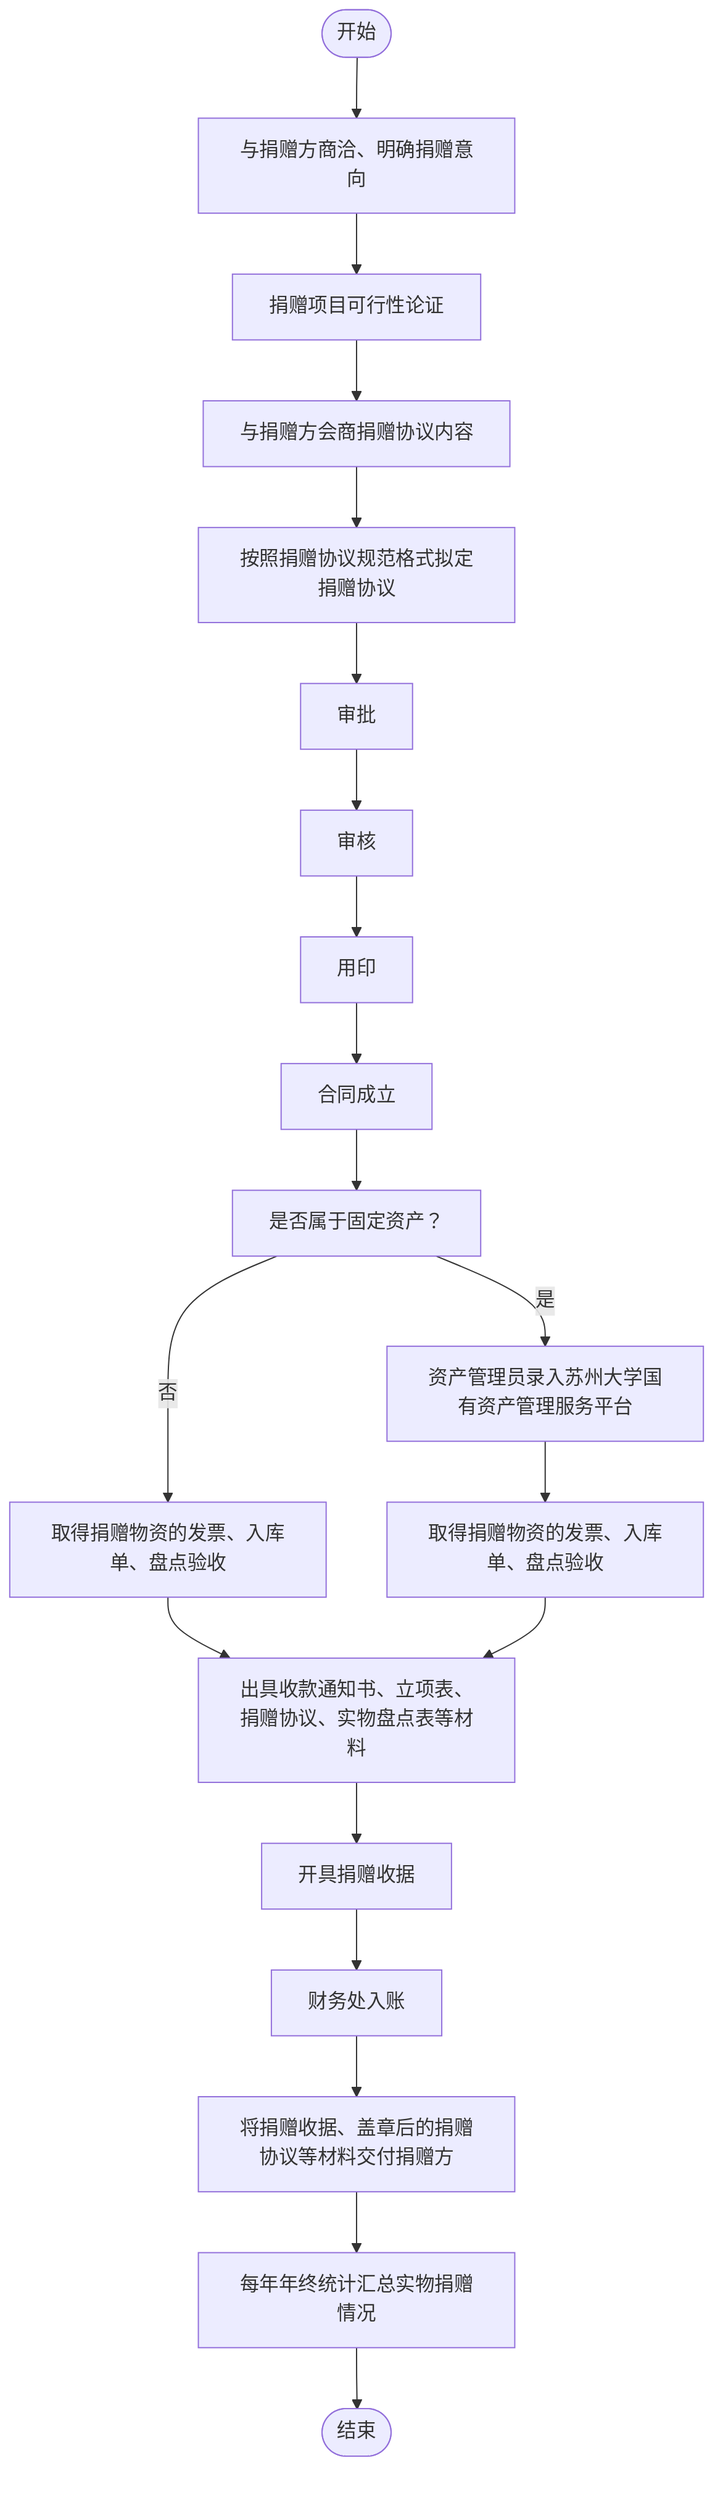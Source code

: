 flowchart TD
    Start(["开始"]) --> A[与捐赠方商洽、明确捐赠意向]
    A --> B[捐赠项目可行性论证]
    B --> C[与捐赠方会商捐赠协议内容]
    C --> D[按照捐赠协议规范格式拟定捐赠协议]
    D --> E[审批]
    E --> F[审核]
    F --> G[用印]
    G --> H[合同成立]
    H --> I[是否属于固定资产？]
    I -->|是| J[资产管理员录入苏州大学国有资产管理服务平台]
    I -->|否| K[取得捐赠物资的发票、入库单、盘点验收]
    J --> L[取得捐赠物资的发票、入库单、盘点验收]
    K --> M[出具收款通知书、立项表、捐赠协议、实物盘点表等材料]
    L --> M
    M --> N[开具捐赠收据]
    N --> O[财务处入账]
    O --> P[将捐赠收据、盖章后的捐赠协议等材料交付捐赠方]
    P --> Q[每年年终统计汇总实物捐赠情况]
    Q --> End(["结束"])